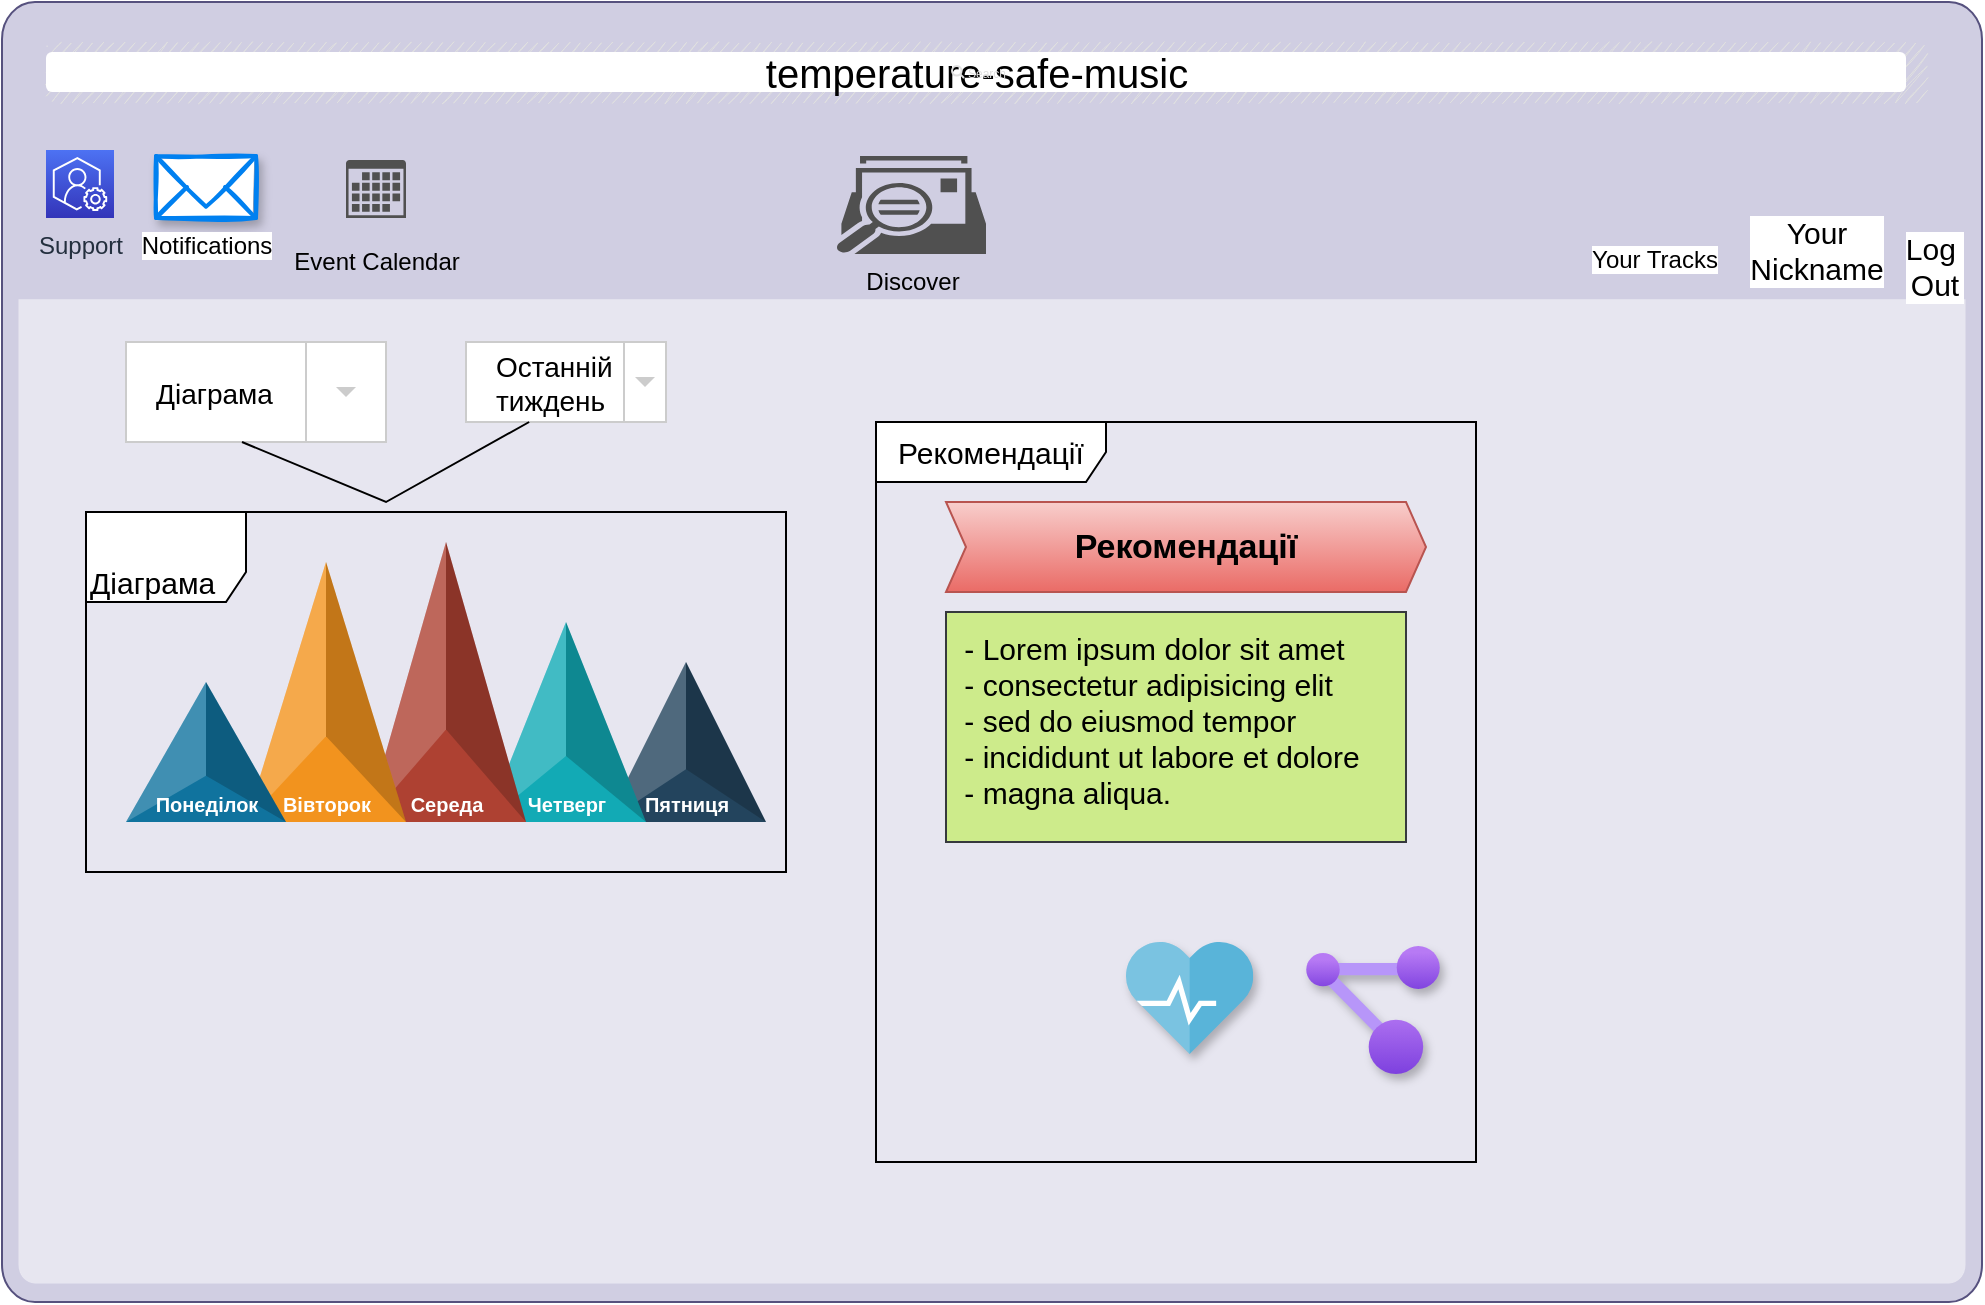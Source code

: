 <?xml version="1.0" encoding="UTF-8"?>
<mxfile version="20.3.6"><diagram id="sFxfhEoffakeh62mlAeb" name="Page-1"><mxGraphModel dx="1197" dy="824" grid="1" gridSize="10" guides="1" tooltips="1" connect="1" arrows="1" fold="1" page="1" pageScale="1" pageWidth="850" pageHeight="1100" math="0" shadow="0"><root><mxCell id="0"/><mxCell id="1" parent="0"/><mxCell id="LBculEmL6J-90kF8oSgb-2" value="" style="html=1;strokeColor=#56517e;fillColor=#d0cee2;labelPosition=center;verticalLabelPosition=middle;verticalAlign=top;align=center;fontSize=12;outlineConnect=0;spacingTop=-6;sketch=0;shape=mxgraph.sitemap.page;gradientColor=none;" vertex="1" parent="1"><mxGeometry x="-762" y="500" width="990" height="650" as="geometry"/></mxCell><mxCell id="LBculEmL6J-90kF8oSgb-6" value="" style="dashed=0;align=center;fontSize=12;shape=rect;fillColor=#ffffff;strokeColor=#cccccc;" vertex="1" parent="1"><mxGeometry x="-700" y="670" width="130" height="50" as="geometry"/></mxCell><mxCell id="LBculEmL6J-90kF8oSgb-7" value="Діаграма" style="text;fontColor=#000000;verticalAlign=middle;spacingLeft=13;fontSize=14;" vertex="1" parent="LBculEmL6J-90kF8oSgb-6"><mxGeometry width="130" height="50" as="geometry"/></mxCell><mxCell id="LBculEmL6J-90kF8oSgb-8" value="" style="shape=rect;fillColor=none;strokeColor=#cccccc;resizeHeight=1;fontSize=50;" vertex="1" parent="LBculEmL6J-90kF8oSgb-6"><mxGeometry x="1" width="40" height="50" relative="1" as="geometry"><mxPoint x="-40" as="offset"/></mxGeometry></mxCell><mxCell id="LBculEmL6J-90kF8oSgb-9" value="" style="dashed=0;html=1;shape=mxgraph.gmdl.triangle;fillColor=#cccccc;strokeColor=none;fontSize=50;" vertex="1" parent="LBculEmL6J-90kF8oSgb-8"><mxGeometry x="0.5" y="0.5" width="10" height="5" relative="1" as="geometry"><mxPoint x="-5" y="-2.5" as="offset"/></mxGeometry></mxCell><mxCell id="LBculEmL6J-90kF8oSgb-10" value="" style="dashed=0;align=center;fontSize=12;shape=rect;fillColor=#ffffff;strokeColor=#cccccc;" vertex="1" parent="1"><mxGeometry x="-530" y="670" width="100" height="40" as="geometry"/></mxCell><mxCell id="LBculEmL6J-90kF8oSgb-11" value="Останній &#10;тиждень" style="text;fontColor=#000000;verticalAlign=middle;spacingLeft=13;fontSize=14;" vertex="1" parent="LBculEmL6J-90kF8oSgb-10"><mxGeometry width="63.158" height="40" as="geometry"/></mxCell><mxCell id="LBculEmL6J-90kF8oSgb-12" value="" style="shape=rect;fillColor=none;strokeColor=#cccccc;resizeHeight=1;fontSize=50;" vertex="1" parent="LBculEmL6J-90kF8oSgb-10"><mxGeometry x="1" width="21" height="40" relative="1" as="geometry"><mxPoint x="-21" as="offset"/></mxGeometry></mxCell><mxCell id="LBculEmL6J-90kF8oSgb-13" value="" style="dashed=0;html=1;shape=mxgraph.gmdl.triangle;fillColor=#cccccc;strokeColor=none;fontSize=50;" vertex="1" parent="LBculEmL6J-90kF8oSgb-12"><mxGeometry x="0.5" y="0.5" width="10" height="5" relative="1" as="geometry"><mxPoint x="-5" y="-2.5" as="offset"/></mxGeometry></mxCell><mxCell id="LBculEmL6J-90kF8oSgb-14" value="" style="endArrow=none;html=1;rounded=0;fontSize=50;entryX=0.5;entryY=1;entryDx=0;entryDy=0;" edge="1" parent="1" target="LBculEmL6J-90kF8oSgb-11"><mxGeometry width="50" height="50" relative="1" as="geometry"><mxPoint x="-642" y="720" as="sourcePoint"/><mxPoint x="-610" y="700" as="targetPoint"/><Array as="points"><mxPoint x="-570" y="750"/></Array></mxGeometry></mxCell><mxCell id="LBculEmL6J-90kF8oSgb-27" value="Пятниця" style="verticalLabelPosition=middle;verticalAlign=bottom;html=1;shape=mxgraph.infographic.shadedTriangle;fillColor=#23445D;strokeColor=none;fontSize=10;labelPosition=center;align=center;fontColor=#FFFFFF;fontStyle=1;shadow=0;" vertex="1" parent="1"><mxGeometry x="-460" y="830" width="80" height="80" as="geometry"/></mxCell><mxCell id="LBculEmL6J-90kF8oSgb-28" value="Четверг" style="verticalLabelPosition=middle;verticalAlign=bottom;html=1;shape=mxgraph.infographic.shadedTriangle;fillColor=#12AAB5;strokeColor=none;fontSize=10;labelPosition=center;align=center;fontColor=#FFFFFF;fontStyle=1;shadow=0;" vertex="1" parent="1"><mxGeometry x="-520" y="810" width="80" height="100" as="geometry"/></mxCell><mxCell id="LBculEmL6J-90kF8oSgb-29" value="Середа" style="verticalLabelPosition=middle;verticalAlign=bottom;html=1;shape=mxgraph.infographic.shadedTriangle;fillColor=#AE4132;strokeColor=none;fontSize=10;labelPosition=center;align=center;fontColor=#FFFFFF;fontStyle=1;shadow=0;" vertex="1" parent="1"><mxGeometry x="-580" y="770" width="80" height="140" as="geometry"/></mxCell><mxCell id="LBculEmL6J-90kF8oSgb-30" value="Вівторок" style="verticalLabelPosition=middle;verticalAlign=bottom;html=1;shape=mxgraph.infographic.shadedTriangle;fillColor=#F2931E;strokeColor=none;fontSize=10;labelPosition=center;align=center;fontColor=#FFFFFF;fontStyle=1;shadow=0;" vertex="1" parent="1"><mxGeometry x="-640" y="780" width="80" height="130" as="geometry"/></mxCell><mxCell id="LBculEmL6J-90kF8oSgb-31" value="Понеділок" style="verticalLabelPosition=middle;verticalAlign=bottom;html=1;shape=mxgraph.infographic.shadedTriangle;fillColor=#10739E;strokeColor=none;fontSize=10;labelPosition=center;align=center;fontColor=#FFFFFF;fontStyle=1;shadow=0;" vertex="1" parent="1"><mxGeometry x="-700" y="840" width="80" height="70" as="geometry"/></mxCell><mxCell id="LBculEmL6J-90kF8oSgb-32" value="&lt;font style=&quot;font-size: 15px;&quot;&gt;Діаграма&lt;/font&gt;" style="shape=umlFrame;whiteSpace=wrap;html=1;fontSize=50;align=left;width=80;height=45;" vertex="1" parent="1"><mxGeometry x="-720" y="755" width="350" height="180" as="geometry"/></mxCell><mxCell id="LBculEmL6J-90kF8oSgb-34" value="Рекомендації" style="shape=step;perimeter=stepPerimeter;whiteSpace=wrap;html=1;fixedSize=1;size=10;fillColor=#f8cecc;strokeColor=#b85450;fontSize=17;fontStyle=1;align=center;gradientColor=#ea6b66;" vertex="1" parent="1"><mxGeometry x="-290" y="750" width="240" height="45" as="geometry"/></mxCell><mxCell id="LBculEmL6J-90kF8oSgb-35" value="&lt;font style=&quot;font-size: 15px;&quot;&gt;&amp;nbsp;- Lorem ipsum dolor sit amet&lt;br&gt;&amp;nbsp;- consectetur adipisicing elit&lt;br&gt;&amp;nbsp;- sed do eiusmod tempor&lt;br&gt;&amp;nbsp;- incididunt ut labore et dolore&lt;br&gt;&amp;nbsp;- magna aliqua.&lt;/font&gt;" style="shape=rect;fillColor=#cdeb8b;strokeColor=#36393d;fontSize=12;html=1;whiteSpace=wrap;align=left;verticalAlign=top;spacing=5;" vertex="1" parent="1"><mxGeometry x="-290" y="805" width="230" height="115" as="geometry"/></mxCell><mxCell id="LBculEmL6J-90kF8oSgb-36" value="Рекомендації" style="shape=umlFrame;whiteSpace=wrap;html=1;fontSize=15;width=115;height=30;" vertex="1" parent="1"><mxGeometry x="-325" y="710" width="300" height="370" as="geometry"/></mxCell><mxCell id="LBculEmL6J-90kF8oSgb-39" value="Your&lt;br&gt;Nickname" style="shape=image;html=1;verticalAlign=top;verticalLabelPosition=bottom;labelBackgroundColor=#ffffff;imageAspect=0;aspect=fixed;image=https://cdn3.iconfinder.com/data/icons/essential-rounded/64/Rounded-31-128.png;fontSize=15;" vertex="1" parent="1"><mxGeometry x="130" y="570" width="30" height="30" as="geometry"/></mxCell><mxCell id="LBculEmL6J-90kF8oSgb-43" value="Log&amp;nbsp;&lt;br&gt;Out" style="shape=image;html=1;verticalAlign=top;verticalLabelPosition=bottom;labelBackgroundColor=#ffffff;imageAspect=0;aspect=fixed;image=https://cdn1.iconfinder.com/data/icons/unicons-line-vol-3/24/exit-128.png;fontSize=15;" vertex="1" parent="1"><mxGeometry x="180" y="560" width="48" height="48" as="geometry"/></mxCell><mxCell id="LBculEmL6J-90kF8oSgb-47" value="Support" style="sketch=0;points=[[0,0,0],[0.25,0,0],[0.5,0,0],[0.75,0,0],[1,0,0],[0,1,0],[0.25,1,0],[0.5,1,0],[0.75,1,0],[1,1,0],[0,0.25,0],[0,0.5,0],[0,0.75,0],[1,0.25,0],[1,0.5,0],[1,0.75,0]];outlineConnect=0;fontColor=#232F3E;gradientColor=#4D72F3;gradientDirection=north;fillColor=#3334B9;strokeColor=#ffffff;dashed=0;verticalLabelPosition=bottom;verticalAlign=top;align=center;html=1;fontSize=12;fontStyle=0;aspect=fixed;shape=mxgraph.aws4.resourceIcon;resIcon=mxgraph.aws4.support;" vertex="1" parent="1"><mxGeometry x="-740" y="574" width="34" height="34" as="geometry"/></mxCell><mxCell id="LBculEmL6J-90kF8oSgb-48" value="" style="shape=rect;fillColor=#e0e0e0;strokeColor=none;fontSize=15;rounded=1;sketch=1;shadow=0;" vertex="1" parent="1"><mxGeometry x="-740" y="520" width="940" height="30" as="geometry"/></mxCell><mxCell id="LBculEmL6J-90kF8oSgb-49" value="&lt;font style=&quot;font-size: 20px;&quot;&gt;temperature-safe-music&lt;/font&gt;" style="html=1;strokeWidth=1;shadow=0;dashed=0;shape=mxgraph.ios7ui.marginRect;rx=3;ry=3;rectMargin=5;strokeColor=none;fontSize=15;" vertex="1" parent="LBculEmL6J-90kF8oSgb-48"><mxGeometry x="-5" width="940.0" height="30" as="geometry"/></mxCell><mxCell id="LBculEmL6J-90kF8oSgb-50" value="Search" style="shape=mxgraph.ios7.icons.looking_glass;strokeColor=#e0e0e0;fillColor=none;fontColor=#e0e0e0;labelPosition=right;verticalLabelPosition=middle;align=left;verticalAlign=middle;fontSize=6;fontStyle=0;spacingTop=2;sketch=0;" vertex="1" parent="LBculEmL6J-90kF8oSgb-48"><mxGeometry x="0.5" y="0.5" width="6" height="6" relative="1" as="geometry"><mxPoint x="-17" y="-3" as="offset"/></mxGeometry></mxCell><mxCell id="LBculEmL6J-90kF8oSgb-51" value="&lt;font style=&quot;font-size: 12px;&quot;&gt;Event Calendar&lt;/font&gt;" style="sketch=0;pointerEvents=1;shadow=0;dashed=0;html=1;strokeColor=none;fillColor=#505050;labelPosition=center;verticalLabelPosition=bottom;verticalAlign=top;outlineConnect=0;align=center;shape=mxgraph.office.concepts.calendar;rounded=1;fontSize=20;" vertex="1" parent="1"><mxGeometry x="-590" y="579" width="30" height="29" as="geometry"/></mxCell><mxCell id="LBculEmL6J-90kF8oSgb-52" value="Your Tracks" style="shape=image;html=1;verticalAlign=top;verticalLabelPosition=bottom;labelBackgroundColor=#ffffff;imageAspect=0;aspect=fixed;image=https://cdn4.iconfinder.com/data/icons/48-bubbles/48/21.Music-128.png;rounded=1;shadow=0;sketch=1;fontSize=12;" vertex="1" parent="1"><mxGeometry x="40" y="567" width="48" height="48" as="geometry"/></mxCell><mxCell id="LBculEmL6J-90kF8oSgb-54" value="Discover" style="sketch=0;pointerEvents=1;shadow=0;dashed=0;html=1;strokeColor=none;fillColor=#505050;labelPosition=center;verticalLabelPosition=bottom;verticalAlign=top;outlineConnect=0;align=center;shape=mxgraph.office.communications.discovery_search_mailbox;rounded=1;fontSize=12;" vertex="1" parent="1"><mxGeometry x="-345" y="577" width="75" height="49" as="geometry"/></mxCell><mxCell id="LBculEmL6J-90kF8oSgb-56" value="Notifications" style="html=1;verticalLabelPosition=bottom;align=center;labelBackgroundColor=#ffffff;verticalAlign=top;strokeWidth=2;strokeColor=#0080F0;shadow=1;dashed=0;shape=mxgraph.ios7.icons.mail;rounded=1;sketch=1;fontSize=12;" vertex="1" parent="1"><mxGeometry x="-685" y="577" width="50" height="31" as="geometry"/></mxCell><mxCell id="LBculEmL6J-90kF8oSgb-57" value="" style="aspect=fixed;html=1;points=[];align=center;image;fontSize=12;image=img/lib/azure2/management_governance/Resource_Graph_Explorer.svg;rounded=1;shadow=1;sketch=1;gradientColor=none;" vertex="1" parent="1"><mxGeometry x="-110" y="972" width="67" height="64" as="geometry"/></mxCell><mxCell id="LBculEmL6J-90kF8oSgb-58" value="" style="shape=image;html=1;verticalAlign=top;verticalLabelPosition=bottom;labelBackgroundColor=#ffffff;imageAspect=0;aspect=fixed;image=https://cdn4.iconfinder.com/data/icons/ionicons/512/icon-music-note-128.png;rounded=1;shadow=1;sketch=1;fontSize=12;gradientColor=none;" vertex="1" parent="1"><mxGeometry x="-311.5" y="962.5" width="83" height="83" as="geometry"/></mxCell><mxCell id="LBculEmL6J-90kF8oSgb-59" value="" style="sketch=0;aspect=fixed;html=1;points=[];align=center;image;fontSize=12;image=img/lib/mscae/ServiceHealth.svg;rounded=1;shadow=1;gradientColor=none;" vertex="1" parent="1"><mxGeometry x="-200" y="970" width="63.64" height="56" as="geometry"/></mxCell></root></mxGraphModel></diagram></mxfile>